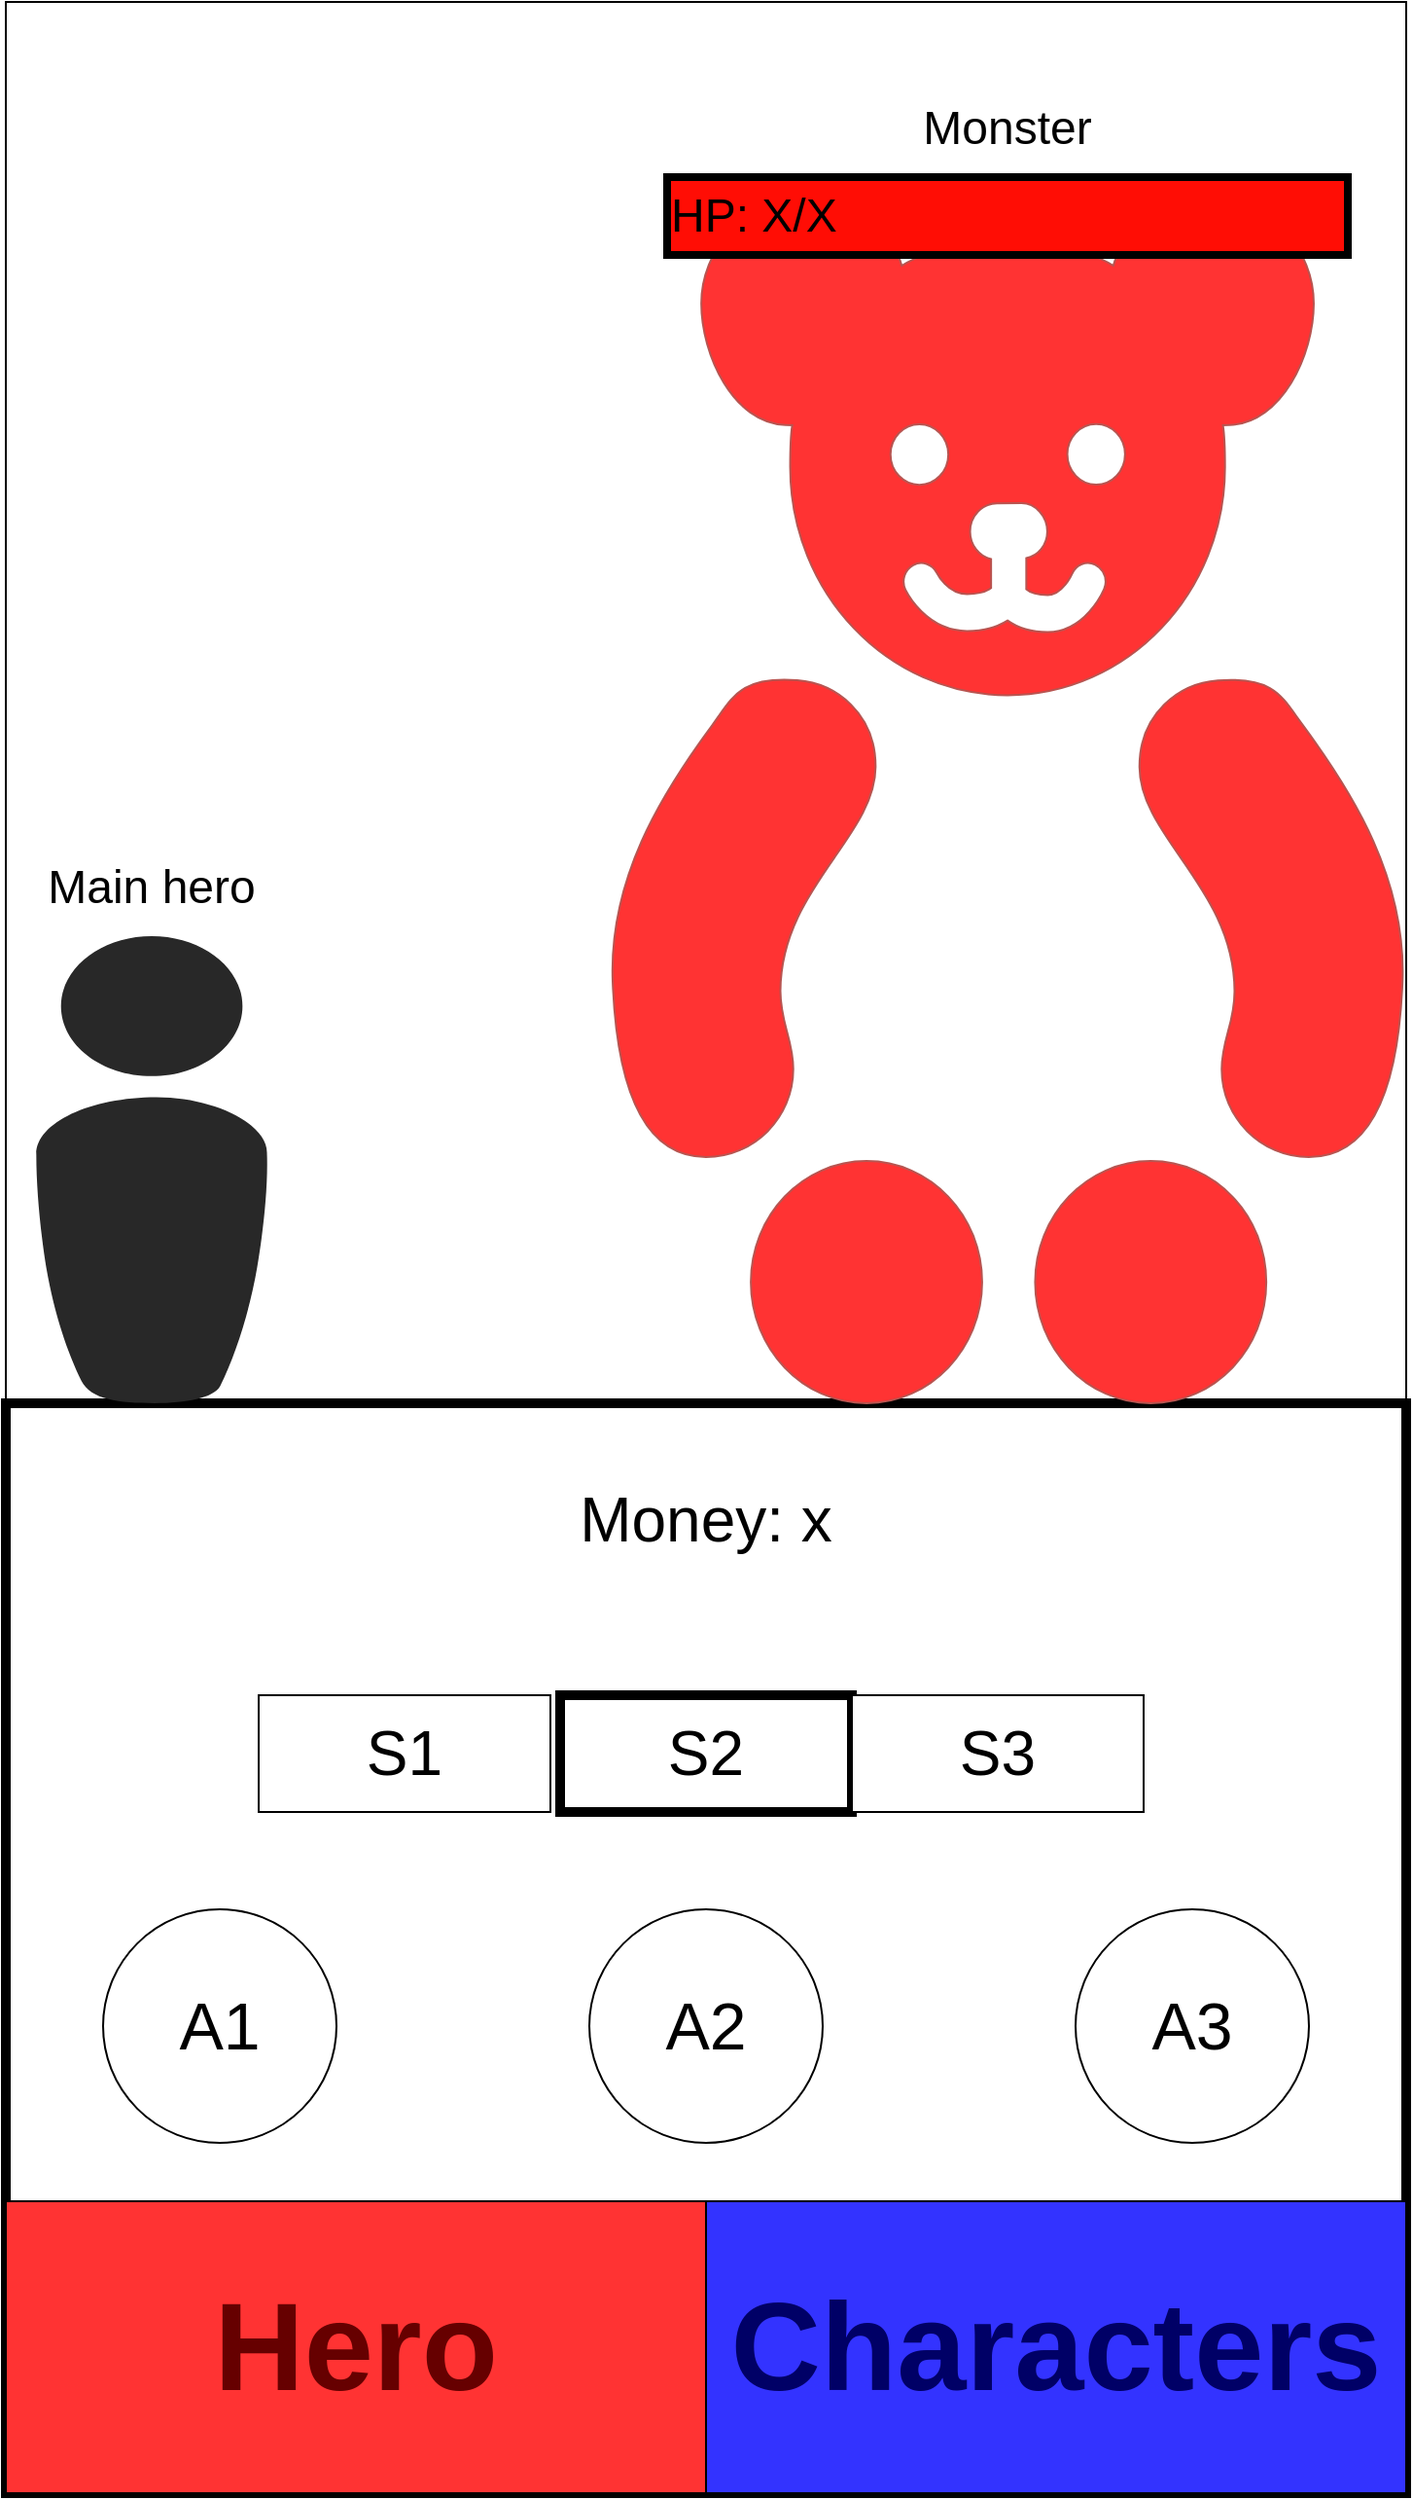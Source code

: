 <mxfile version="21.3.4" type="device">
  <diagram name="Page-1" id="C07jiP4hGSBpM7NxB5UM">
    <mxGraphModel dx="1985" dy="1155" grid="1" gridSize="10" guides="1" tooltips="1" connect="1" arrows="1" fold="1" page="1" pageScale="1" pageWidth="827" pageHeight="1169" math="0" shadow="0">
      <root>
        <mxCell id="0" />
        <mxCell id="1" parent="0" />
        <mxCell id="Fu5tywdqfOzFSEkpmhYi-1" value="" style="rounded=0;whiteSpace=wrap;html=1;" parent="1" vertex="1">
          <mxGeometry x="200" y="40" width="720" height="1280" as="geometry" />
        </mxCell>
        <mxCell id="Fu5tywdqfOzFSEkpmhYi-3" value="" style="rounded=0;whiteSpace=wrap;html=1;strokeWidth=5;" parent="1" vertex="1">
          <mxGeometry x="200" y="760" width="720" height="560" as="geometry" />
        </mxCell>
        <mxCell id="Fu5tywdqfOzFSEkpmhYi-4" value="Hero" style="rounded=0;whiteSpace=wrap;html=1;fontSize=64;fontColor=#660000;fillColor=#FF3333;fontStyle=1" parent="1" vertex="1">
          <mxGeometry x="200" y="1170" width="360" height="150" as="geometry" />
        </mxCell>
        <mxCell id="Fu5tywdqfOzFSEkpmhYi-6" value="Characters" style="rounded=0;whiteSpace=wrap;html=1;fontSize=64;fontColor=#000066;fillColor=#3333FF;fontStyle=1" parent="1" vertex="1">
          <mxGeometry x="560" y="1170" width="360" height="150" as="geometry" />
        </mxCell>
        <mxCell id="Fu5tywdqfOzFSEkpmhYi-7" value="A1" style="ellipse;whiteSpace=wrap;html=1;aspect=fixed;fontSize=34;" parent="1" vertex="1">
          <mxGeometry x="250" y="1020" width="120" height="120" as="geometry" />
        </mxCell>
        <mxCell id="Fu5tywdqfOzFSEkpmhYi-8" value="A2" style="ellipse;whiteSpace=wrap;html=1;aspect=fixed;fontSize=34;" parent="1" vertex="1">
          <mxGeometry x="500" y="1020" width="120" height="120" as="geometry" />
        </mxCell>
        <mxCell id="Fu5tywdqfOzFSEkpmhYi-9" value="A3" style="ellipse;whiteSpace=wrap;html=1;aspect=fixed;fontSize=34;" parent="1" vertex="1">
          <mxGeometry x="750" y="1020" width="120" height="120" as="geometry" />
        </mxCell>
        <mxCell id="Fu5tywdqfOzFSEkpmhYi-25" value="Money: x" style="rounded=0;whiteSpace=wrap;html=1;fontSize=32;strokeColor=none;" parent="1" vertex="1">
          <mxGeometry x="435" y="790" width="250" height="60" as="geometry" />
        </mxCell>
        <mxCell id="Ef5tcGMldBd_fltLsOVX-1" value="" style="group" parent="1" vertex="1" connectable="0">
          <mxGeometry x="210" y="480" width="130" height="280" as="geometry" />
        </mxCell>
        <mxCell id="Fu5tywdqfOzFSEkpmhYi-21" value="" style="verticalLabelPosition=bottom;sketch=0;html=1;fillColor=#282828;strokeColor=none;verticalAlign=top;pointerEvents=1;align=center;shape=mxgraph.cisco_safe.people_places_things_icons.icon8;" parent="Ef5tcGMldBd_fltLsOVX-1" vertex="1">
          <mxGeometry x="5" y="40" width="120" height="240" as="geometry" />
        </mxCell>
        <mxCell id="Fu5tywdqfOzFSEkpmhYi-22" value="Main hero" style="text;html=1;strokeColor=none;fillColor=none;align=center;verticalAlign=middle;whiteSpace=wrap;rounded=0;fontSize=24;" parent="Ef5tcGMldBd_fltLsOVX-1" vertex="1">
          <mxGeometry width="130" height="30" as="geometry" />
        </mxCell>
        <mxCell id="Ef5tcGMldBd_fltLsOVX-2" value="" style="group" parent="1" vertex="1" connectable="0">
          <mxGeometry x="510" y="90" width="410" height="670" as="geometry" />
        </mxCell>
        <mxCell id="Fu5tywdqfOzFSEkpmhYi-23" value="" style="shape=mxgraph.signs.animals.teddy_bear;html=1;pointerEvents=1;fillColor=#FF3333;strokeColor=#b85450;verticalLabelPosition=bottom;verticalAlign=top;align=center;" parent="Ef5tcGMldBd_fltLsOVX-2" vertex="1">
          <mxGeometry y="50" width="410" height="620" as="geometry" />
        </mxCell>
        <mxCell id="Fu5tywdqfOzFSEkpmhYi-24" value="Monster" style="text;html=1;strokeColor=none;fillColor=none;align=center;verticalAlign=middle;whiteSpace=wrap;rounded=0;fontSize=24;" parent="Ef5tcGMldBd_fltLsOVX-2" vertex="1">
          <mxGeometry x="145.778" width="118.444" height="30" as="geometry" />
        </mxCell>
        <mxCell id="nd8LNiqMlW7_jCN9Xfrr-1" value="HP: X/X" style="rounded=0;whiteSpace=wrap;html=1;fillColor=#FF0D05;strokeWidth=4;fontSize=24;align=left;" parent="Ef5tcGMldBd_fltLsOVX-2" vertex="1">
          <mxGeometry x="30" y="40" width="350" height="40" as="geometry" />
        </mxCell>
        <mxCell id="itjFa6PZqWu1Q9VAAGOG-4" value="" style="group" vertex="1" connectable="0" parent="1">
          <mxGeometry x="330" y="910" width="455" height="60" as="geometry" />
        </mxCell>
        <mxCell id="itjFa6PZqWu1Q9VAAGOG-1" value="S2" style="rounded=0;whiteSpace=wrap;html=1;fontSize=32;strokeWidth=5;" vertex="1" parent="itjFa6PZqWu1Q9VAAGOG-4">
          <mxGeometry x="155" width="150" height="60" as="geometry" />
        </mxCell>
        <mxCell id="itjFa6PZqWu1Q9VAAGOG-2" value="S1" style="rounded=0;whiteSpace=wrap;html=1;fontSize=32;" vertex="1" parent="itjFa6PZqWu1Q9VAAGOG-4">
          <mxGeometry width="150" height="60" as="geometry" />
        </mxCell>
        <mxCell id="itjFa6PZqWu1Q9VAAGOG-3" value="S3" style="rounded=0;whiteSpace=wrap;html=1;fontSize=32;" vertex="1" parent="itjFa6PZqWu1Q9VAAGOG-4">
          <mxGeometry x="305" width="150" height="60" as="geometry" />
        </mxCell>
      </root>
    </mxGraphModel>
  </diagram>
</mxfile>
